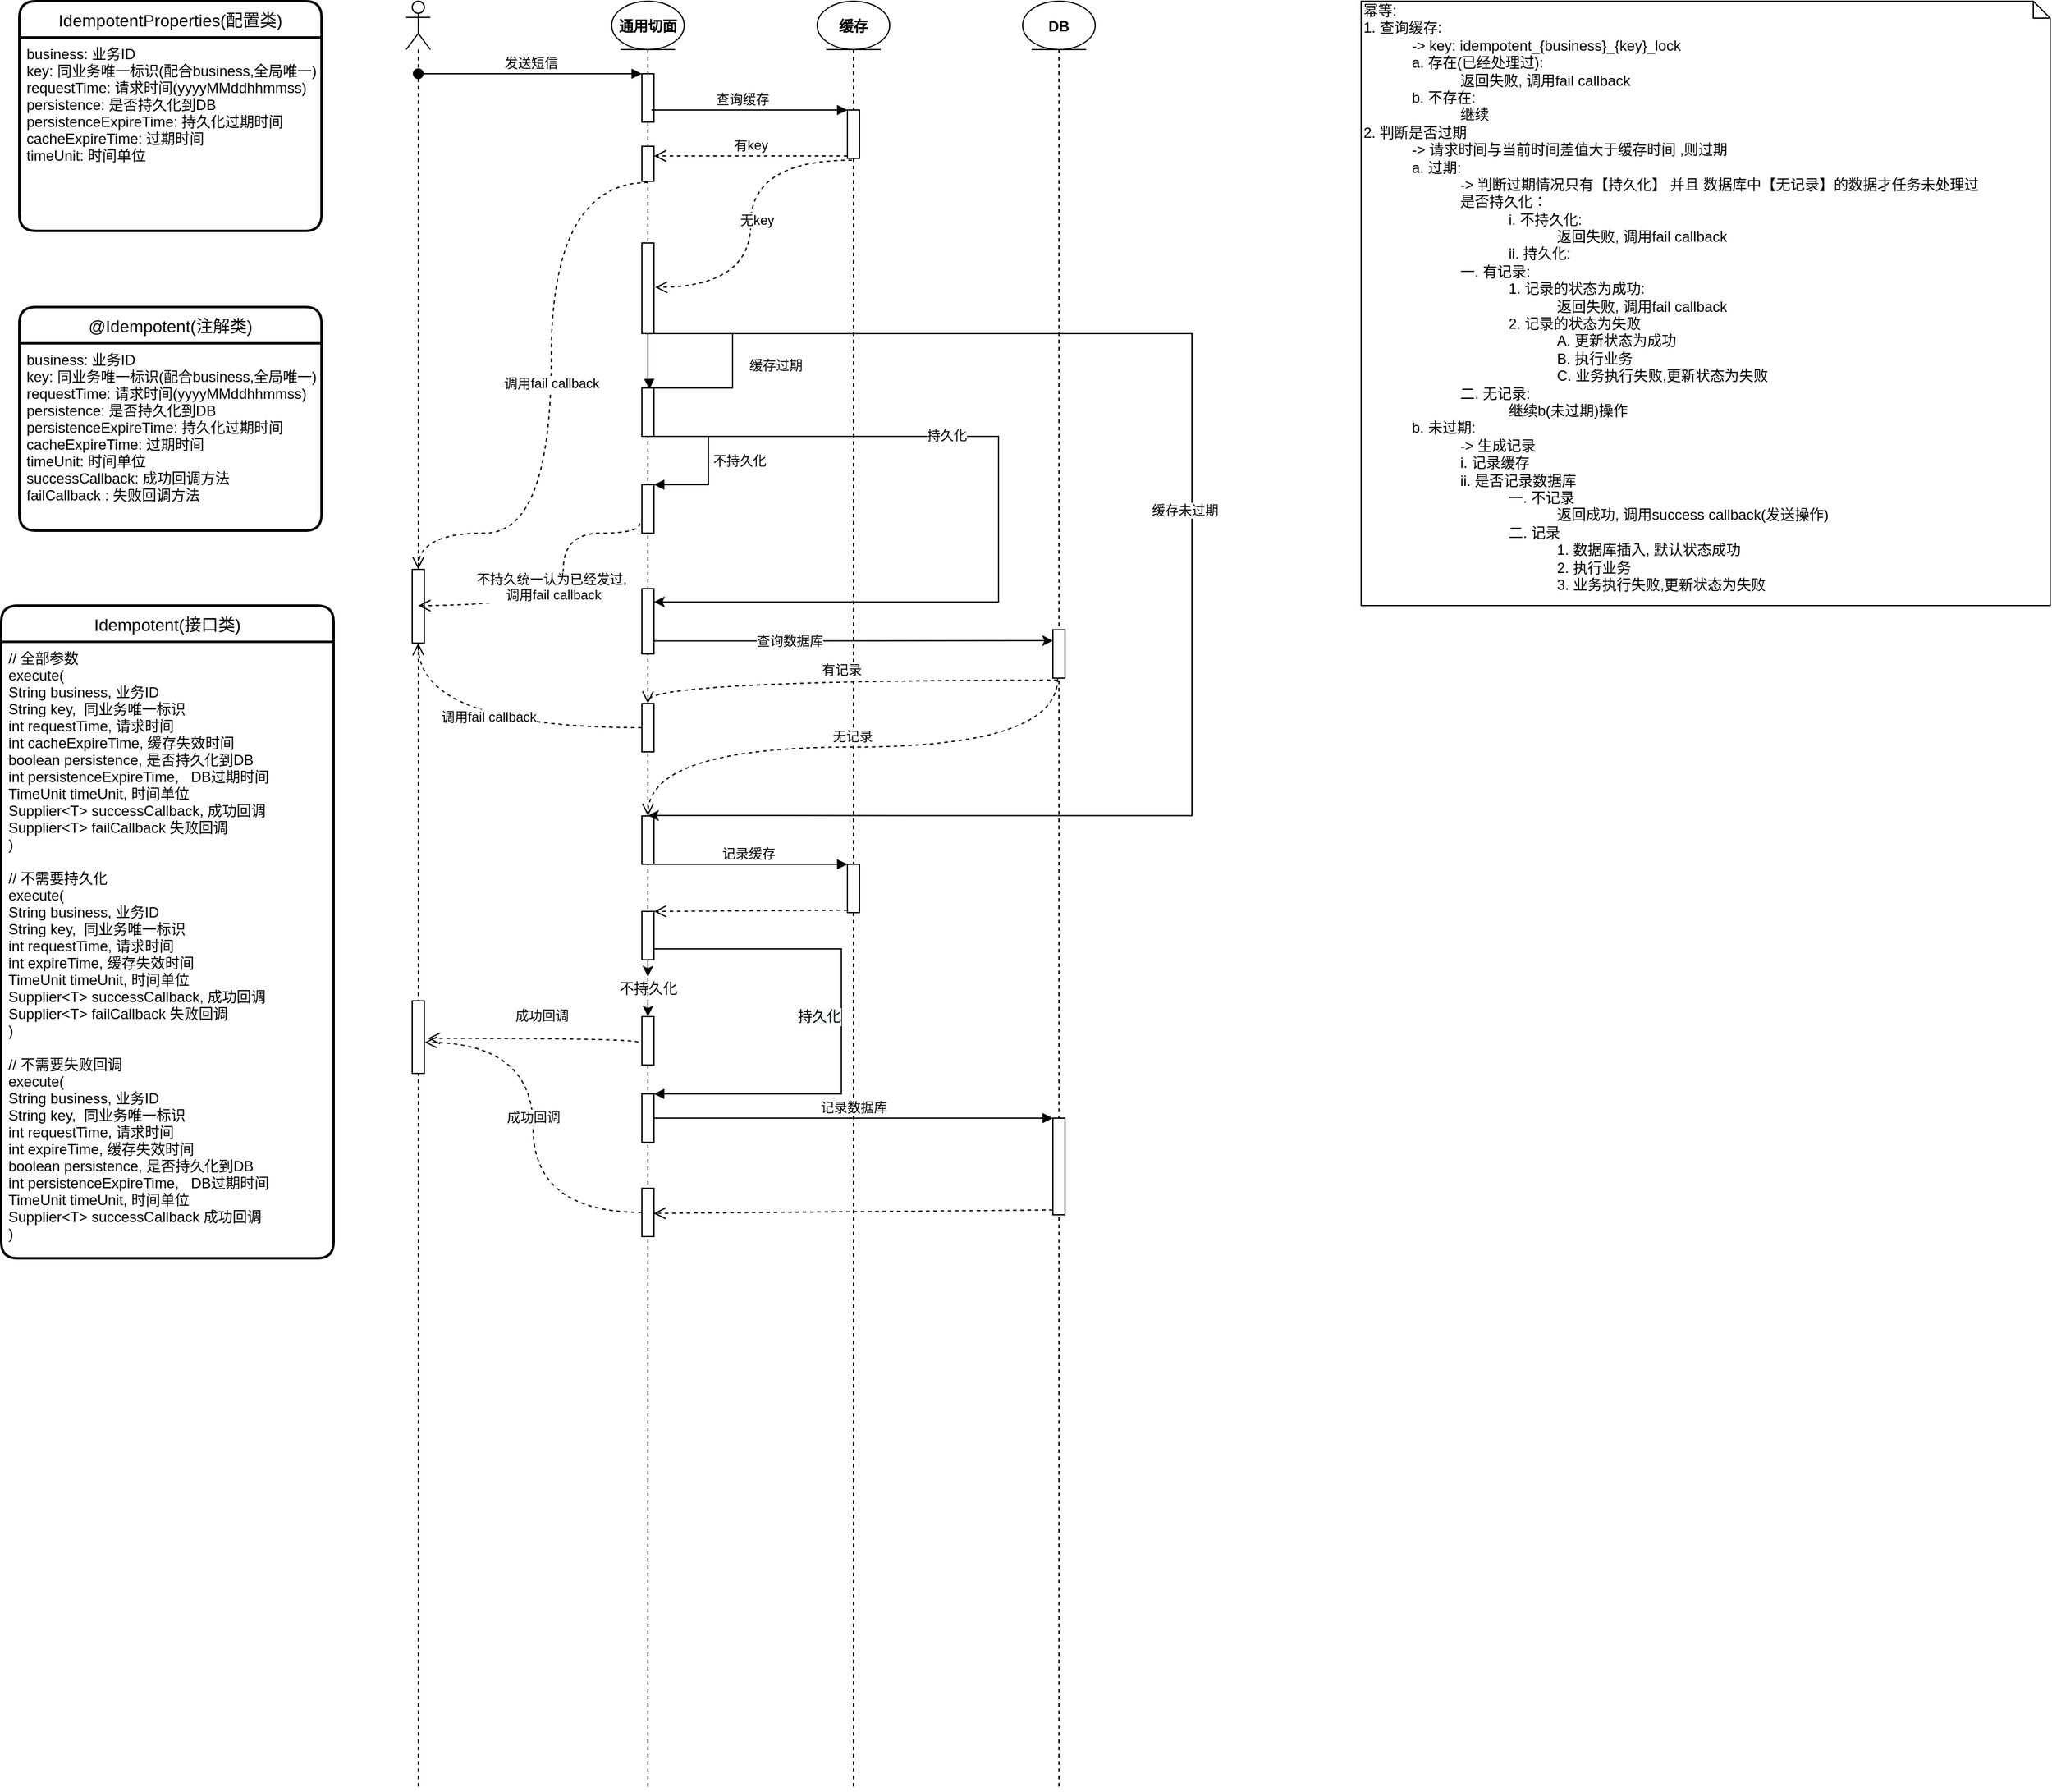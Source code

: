 <mxfile version="13.7.9" type="github">
  <diagram name="幂等" id="74e2e168-ea6b-b213-b513-2b3c1d86103e">
    <mxGraphModel dx="2414" dy="1446" grid="1" gridSize="10" guides="1" tooltips="1" connect="1" arrows="1" fold="1" page="1" pageScale="1" pageWidth="1100" pageHeight="850" background="#ffffff" math="0" shadow="0">
      <root>
        <mxCell id="0" />
        <mxCell id="1" parent="0" />
        <mxCell id="Dr7aWHiYQWJMJAfqMdh1-3" value="IdempotentProperties(配置类)" style="swimlane;childLayout=stackLayout;horizontal=1;startSize=30;horizontalStack=0;rounded=1;fontSize=14;fontStyle=0;strokeWidth=2;resizeParent=0;resizeLast=1;shadow=0;dashed=0;align=center;" parent="1" vertex="1">
          <mxGeometry x="40" y="80" width="250" height="190" as="geometry" />
        </mxCell>
        <mxCell id="Dr7aWHiYQWJMJAfqMdh1-4" value="business: 业务ID&#xa;key: 同业务唯一标识(配合business,全局唯一)&#xa;requestTime: 请求时间(yyyyMMddhhmmss)&#xa;persistence: 是否持久化到DB&#xa;persistenceExpireTime: 持久化过期时间&#xa;cacheExpireTime: 过期时间&#xa;timeUnit: 时间单位&#xa;&#xa;" style="align=left;strokeColor=none;fillColor=none;spacingLeft=4;fontSize=12;verticalAlign=top;resizable=0;rotatable=0;part=1;" parent="Dr7aWHiYQWJMJAfqMdh1-3" vertex="1">
          <mxGeometry y="30" width="250" height="160" as="geometry" />
        </mxCell>
        <mxCell id="Dr7aWHiYQWJMJAfqMdh1-1" value="@Idempotent(注解类)" style="swimlane;childLayout=stackLayout;horizontal=1;startSize=30;horizontalStack=0;rounded=1;fontSize=14;fontStyle=0;strokeWidth=2;resizeParent=0;resizeLast=1;shadow=0;dashed=0;align=center;" parent="1" vertex="1">
          <mxGeometry x="40" y="333" width="250" height="185" as="geometry" />
        </mxCell>
        <mxCell id="Dr7aWHiYQWJMJAfqMdh1-2" value="business: 业务ID&#xa;key: 同业务唯一标识(配合business,全局唯一)&#xa;requestTime: 请求时间(yyyyMMddhhmmss)&#xa;persistence: 是否持久化到DB&#xa;persistenceExpireTime: 持久化过期时间&#xa;cacheExpireTime: 过期时间&#xa;timeUnit: 时间单位&#xa;successCallback: 成功回调方法&#xa;failCallback : 失败回调方法&#xa;&#xa;&#xa;" style="align=left;strokeColor=none;fillColor=none;spacingLeft=4;fontSize=12;verticalAlign=top;resizable=0;rotatable=0;part=1;" parent="Dr7aWHiYQWJMJAfqMdh1-1" vertex="1">
          <mxGeometry y="30" width="250" height="155" as="geometry" />
        </mxCell>
        <mxCell id="N3oFsb0zca_vRXjRVCQ4-1" value="Idempotent(接口类)" style="swimlane;childLayout=stackLayout;horizontal=1;startSize=30;horizontalStack=0;rounded=1;fontSize=14;fontStyle=0;strokeWidth=2;resizeParent=0;resizeLast=1;shadow=0;dashed=0;align=center;" vertex="1" parent="1">
          <mxGeometry x="25" y="580" width="275" height="540" as="geometry" />
        </mxCell>
        <mxCell id="N3oFsb0zca_vRXjRVCQ4-2" value="// 全部参数&#xa;execute(&#xa;String business, 业务ID&#xa;String key,  同业务唯一标识&#xa;int requestTime, 请求时间&#xa;int cacheExpireTime, 缓存失效时间&#xa;boolean persistence, 是否持久化到DB&#xa;int persistenceExpireTime,   DB过期时间&#xa;TimeUnit timeUnit, 时间单位&#xa;Supplier&lt;T&gt; successCallback, 成功回调&#xa;Supplier&lt;T&gt; failCallback 失败回调&#xa;)&#xa;&#xa;// 不需要持久化&#xa;execute(&#xa;String business, 业务ID&#xa;String key,  同业务唯一标识&#xa;int requestTime, 请求时间&#xa;int expireTime, 缓存失效时间&#xa;TimeUnit timeUnit, 时间单位&#xa;Supplier&lt;T&gt; successCallback, 成功回调&#xa;Supplier&lt;T&gt; failCallback 失败回调&#xa;)&#xa;&#xa;// 不需要失败回调&#xa;execute(&#xa;String business, 业务ID&#xa;String key,  同业务唯一标识&#xa;int requestTime, 请求时间&#xa;int expireTime, 缓存失效时间&#xa;boolean persistence, 是否持久化到DB&#xa;int persistenceExpireTime,   DB过期时间&#xa;TimeUnit timeUnit, 时间单位&#xa;Supplier&lt;T&gt; successCallback 成功回调&#xa;)&#xa;" style="align=left;strokeColor=none;fillColor=none;spacingLeft=4;fontSize=12;verticalAlign=top;resizable=0;rotatable=0;part=1;" vertex="1" parent="N3oFsb0zca_vRXjRVCQ4-1">
          <mxGeometry y="30" width="275" height="510" as="geometry" />
        </mxCell>
        <mxCell id="N3oFsb0zca_vRXjRVCQ4-3" value="" style="shape=umlLifeline;participant=umlActor;perimeter=lifelinePerimeter;whiteSpace=wrap;html=1;container=1;collapsible=0;recursiveResize=0;verticalAlign=top;spacingTop=36;outlineConnect=0;" vertex="1" parent="1">
          <mxGeometry x="360" y="80" width="20" height="1480" as="geometry" />
        </mxCell>
        <mxCell id="N3oFsb0zca_vRXjRVCQ4-29" value="" style="html=1;points=[];perimeter=orthogonalPerimeter;" vertex="1" parent="N3oFsb0zca_vRXjRVCQ4-3">
          <mxGeometry x="5" y="470" width="10" height="61" as="geometry" />
        </mxCell>
        <mxCell id="N3oFsb0zca_vRXjRVCQ4-69" value="" style="html=1;points=[];perimeter=orthogonalPerimeter;" vertex="1" parent="N3oFsb0zca_vRXjRVCQ4-3">
          <mxGeometry x="5" y="827" width="10" height="60" as="geometry" />
        </mxCell>
        <mxCell id="N3oFsb0zca_vRXjRVCQ4-7" value="" style="shape=umlLifeline;participant=umlEntity;perimeter=lifelinePerimeter;whiteSpace=wrap;html=1;container=1;collapsible=0;recursiveResize=0;verticalAlign=top;spacingTop=36;outlineConnect=0;" vertex="1" parent="1">
          <mxGeometry x="530" y="80" width="60" height="1480" as="geometry" />
        </mxCell>
        <mxCell id="N3oFsb0zca_vRXjRVCQ4-12" value="" style="html=1;points=[];perimeter=orthogonalPerimeter;" vertex="1" parent="N3oFsb0zca_vRXjRVCQ4-7">
          <mxGeometry x="25" y="60" width="10" height="40" as="geometry" />
        </mxCell>
        <mxCell id="N3oFsb0zca_vRXjRVCQ4-15" value="通用切面" style="text;align=center;fontStyle=1;verticalAlign=middle;spacingLeft=3;spacingRight=3;strokeColor=none;rotatable=0;points=[[0,0.5],[1,0.5]];portConstraint=eastwest;" vertex="1" parent="N3oFsb0zca_vRXjRVCQ4-7">
          <mxGeometry x="-10" y="7" width="80" height="26" as="geometry" />
        </mxCell>
        <mxCell id="N3oFsb0zca_vRXjRVCQ4-28" value="" style="html=1;points=[];perimeter=orthogonalPerimeter;" vertex="1" parent="N3oFsb0zca_vRXjRVCQ4-7">
          <mxGeometry x="25" y="120" width="10" height="29" as="geometry" />
        </mxCell>
        <mxCell id="N3oFsb0zca_vRXjRVCQ4-33" value="" style="html=1;points=[];perimeter=orthogonalPerimeter;" vertex="1" parent="N3oFsb0zca_vRXjRVCQ4-7">
          <mxGeometry x="25" y="200" width="10" height="75" as="geometry" />
        </mxCell>
        <mxCell id="N3oFsb0zca_vRXjRVCQ4-35" value="" style="html=1;points=[];perimeter=orthogonalPerimeter;" vertex="1" parent="N3oFsb0zca_vRXjRVCQ4-7">
          <mxGeometry x="25" y="486" width="10" height="54" as="geometry" />
        </mxCell>
        <mxCell id="N3oFsb0zca_vRXjRVCQ4-41" value="" style="html=1;points=[];perimeter=orthogonalPerimeter;" vertex="1" parent="N3oFsb0zca_vRXjRVCQ4-7">
          <mxGeometry x="25" y="581" width="10" height="40" as="geometry" />
        </mxCell>
        <mxCell id="N3oFsb0zca_vRXjRVCQ4-48" value="" style="html=1;points=[];perimeter=orthogonalPerimeter;" vertex="1" parent="N3oFsb0zca_vRXjRVCQ4-7">
          <mxGeometry x="25" y="674" width="10" height="40" as="geometry" />
        </mxCell>
        <mxCell id="N3oFsb0zca_vRXjRVCQ4-49" value="" style="edgeStyle=orthogonalEdgeStyle;rounded=0;orthogonalLoop=1;jettySize=auto;html=1;entryX=0.507;entryY=-0.008;entryDx=0;entryDy=0;entryPerimeter=0;" edge="1" parent="N3oFsb0zca_vRXjRVCQ4-7" target="N3oFsb0zca_vRXjRVCQ4-48">
          <mxGeometry relative="1" as="geometry">
            <mxPoint x="30" y="275" as="sourcePoint" />
            <Array as="points">
              <mxPoint x="480" y="275" />
              <mxPoint x="480" y="674" />
            </Array>
          </mxGeometry>
        </mxCell>
        <mxCell id="N3oFsb0zca_vRXjRVCQ4-50" value="缓存未过期" style="edgeLabel;html=1;align=center;verticalAlign=middle;resizable=0;points=[];" vertex="1" connectable="0" parent="N3oFsb0zca_vRXjRVCQ4-49">
          <mxGeometry x="-0.083" y="-6" relative="1" as="geometry">
            <mxPoint as="offset" />
          </mxGeometry>
        </mxCell>
        <mxCell id="N3oFsb0zca_vRXjRVCQ4-126" value="" style="rounded=0;orthogonalLoop=1;jettySize=auto;html=1;" edge="1" parent="N3oFsb0zca_vRXjRVCQ4-7" source="N3oFsb0zca_vRXjRVCQ4-127" target="N3oFsb0zca_vRXjRVCQ4-125">
          <mxGeometry relative="1" as="geometry" />
        </mxCell>
        <mxCell id="N3oFsb0zca_vRXjRVCQ4-61" value="" style="html=1;points=[];perimeter=orthogonalPerimeter;" vertex="1" parent="N3oFsb0zca_vRXjRVCQ4-7">
          <mxGeometry x="25" y="753" width="10" height="40" as="geometry" />
        </mxCell>
        <mxCell id="N3oFsb0zca_vRXjRVCQ4-65" value="" style="html=1;points=[];perimeter=orthogonalPerimeter;" vertex="1" parent="N3oFsb0zca_vRXjRVCQ4-7">
          <mxGeometry x="25" y="904" width="10" height="40" as="geometry" />
        </mxCell>
        <mxCell id="N3oFsb0zca_vRXjRVCQ4-66" value="&lt;span style=&quot;font-size: 12px ; text-align: center ; background-color: rgb(248 , 249 , 250)&quot;&gt;持久化&lt;/span&gt;" style="edgeStyle=orthogonalEdgeStyle;html=1;align=left;spacingLeft=2;endArrow=block;rounded=0;entryX=1;entryY=0;exitX=0.599;exitY=0.997;exitDx=0;exitDy=0;exitPerimeter=0;" edge="1" target="N3oFsb0zca_vRXjRVCQ4-65" parent="N3oFsb0zca_vRXjRVCQ4-7" source="N3oFsb0zca_vRXjRVCQ4-61">
          <mxGeometry x="0.011" y="-40" relative="1" as="geometry">
            <mxPoint x="30" y="824" as="sourcePoint" />
            <Array as="points">
              <mxPoint x="35" y="793" />
              <mxPoint x="35" y="784" />
              <mxPoint x="190" y="784" />
              <mxPoint x="190" y="904" />
            </Array>
            <mxPoint as="offset" />
          </mxGeometry>
        </mxCell>
        <mxCell id="N3oFsb0zca_vRXjRVCQ4-68" value="" style="html=1;points=[];perimeter=orthogonalPerimeter;" vertex="1" parent="N3oFsb0zca_vRXjRVCQ4-7">
          <mxGeometry x="25" y="982" width="10" height="40" as="geometry" />
        </mxCell>
        <mxCell id="N3oFsb0zca_vRXjRVCQ4-37" value="缓存过期" style="edgeStyle=orthogonalEdgeStyle;html=1;align=left;spacingLeft=2;endArrow=block;rounded=0;entryX=0.633;entryY=0.025;entryDx=0;entryDy=0;entryPerimeter=0;" edge="1" parent="N3oFsb0zca_vRXjRVCQ4-7" source="N3oFsb0zca_vRXjRVCQ4-97" target="N3oFsb0zca_vRXjRVCQ4-97">
          <mxGeometry x="0.224" y="10" relative="1" as="geometry">
            <mxPoint x="36.13" y="275.01" as="sourcePoint" />
            <Array as="points">
              <mxPoint x="30" y="275" />
              <mxPoint x="100" y="275" />
              <mxPoint x="100" y="320" />
              <mxPoint x="31" y="320" />
            </Array>
            <mxPoint x="100" y="300" as="targetPoint" />
            <mxPoint as="offset" />
          </mxGeometry>
        </mxCell>
        <mxCell id="N3oFsb0zca_vRXjRVCQ4-97" value="" style="html=1;points=[];perimeter=orthogonalPerimeter;" vertex="1" parent="N3oFsb0zca_vRXjRVCQ4-7">
          <mxGeometry x="25" y="320" width="10" height="40" as="geometry" />
        </mxCell>
        <mxCell id="N3oFsb0zca_vRXjRVCQ4-103" value="" style="html=1;points=[];perimeter=orthogonalPerimeter;" vertex="1" parent="N3oFsb0zca_vRXjRVCQ4-7">
          <mxGeometry x="25" y="400" width="10" height="40" as="geometry" />
        </mxCell>
        <mxCell id="N3oFsb0zca_vRXjRVCQ4-104" value="不持久化" style="edgeStyle=orthogonalEdgeStyle;html=1;align=left;spacingLeft=2;endArrow=block;rounded=0;entryX=1;entryY=0;" edge="1" target="N3oFsb0zca_vRXjRVCQ4-103" parent="N3oFsb0zca_vRXjRVCQ4-7" source="N3oFsb0zca_vRXjRVCQ4-97">
          <mxGeometry relative="1" as="geometry">
            <mxPoint x="55" y="360" as="sourcePoint" />
            <Array as="points">
              <mxPoint x="80" y="360" />
              <mxPoint x="80" y="400" />
            </Array>
          </mxGeometry>
        </mxCell>
        <mxCell id="N3oFsb0zca_vRXjRVCQ4-125" value="" style="html=1;points=[];perimeter=orthogonalPerimeter;" vertex="1" parent="N3oFsb0zca_vRXjRVCQ4-7">
          <mxGeometry x="25" y="840" width="10" height="40" as="geometry" />
        </mxCell>
        <mxCell id="N3oFsb0zca_vRXjRVCQ4-127" value="不持久化" style="text;html=1;align=center;verticalAlign=middle;resizable=0;points=[];autosize=1;" vertex="1" parent="N3oFsb0zca_vRXjRVCQ4-7">
          <mxGeometry y="807" width="60" height="20" as="geometry" />
        </mxCell>
        <mxCell id="N3oFsb0zca_vRXjRVCQ4-128" value="" style="rounded=0;orthogonalLoop=1;jettySize=auto;html=1;" edge="1" parent="N3oFsb0zca_vRXjRVCQ4-7" source="N3oFsb0zca_vRXjRVCQ4-61" target="N3oFsb0zca_vRXjRVCQ4-127">
          <mxGeometry relative="1" as="geometry">
            <mxPoint x="560" y="873" as="sourcePoint" />
            <mxPoint x="560" y="920" as="targetPoint" />
          </mxGeometry>
        </mxCell>
        <mxCell id="N3oFsb0zca_vRXjRVCQ4-131" value="" style="edgeStyle=orthogonalEdgeStyle;rounded=0;orthogonalLoop=1;jettySize=auto;html=1;" edge="1" parent="N3oFsb0zca_vRXjRVCQ4-7" source="N3oFsb0zca_vRXjRVCQ4-97">
          <mxGeometry relative="1" as="geometry">
            <mxPoint x="45" y="516" as="sourcePoint" />
            <mxPoint x="35" y="497" as="targetPoint" />
            <Array as="points">
              <mxPoint x="320" y="360" />
              <mxPoint x="320" y="497" />
            </Array>
          </mxGeometry>
        </mxCell>
        <mxCell id="N3oFsb0zca_vRXjRVCQ4-132" value="持久化" style="edgeLabel;html=1;align=center;verticalAlign=middle;resizable=0;points=[];" vertex="1" connectable="0" parent="N3oFsb0zca_vRXjRVCQ4-131">
          <mxGeometry x="-0.317" y="1" relative="1" as="geometry">
            <mxPoint as="offset" />
          </mxGeometry>
        </mxCell>
        <mxCell id="N3oFsb0zca_vRXjRVCQ4-13" value="发送短信" style="html=1;verticalAlign=bottom;startArrow=oval;endArrow=block;startSize=8;" edge="1" target="N3oFsb0zca_vRXjRVCQ4-12" parent="1" source="N3oFsb0zca_vRXjRVCQ4-3">
          <mxGeometry relative="1" as="geometry">
            <mxPoint x="490" y="180" as="sourcePoint" />
            <Array as="points">
              <mxPoint x="390" y="140" />
            </Array>
          </mxGeometry>
        </mxCell>
        <mxCell id="N3oFsb0zca_vRXjRVCQ4-19" value="" style="shape=umlLifeline;participant=umlEntity;perimeter=lifelinePerimeter;whiteSpace=wrap;html=1;container=1;collapsible=0;recursiveResize=0;verticalAlign=top;spacingTop=36;outlineConnect=0;" vertex="1" parent="1">
          <mxGeometry x="700" y="80" width="60" height="1480" as="geometry" />
        </mxCell>
        <mxCell id="N3oFsb0zca_vRXjRVCQ4-21" value="缓存" style="text;align=center;fontStyle=1;verticalAlign=middle;spacingLeft=3;spacingRight=3;strokeColor=none;rotatable=0;points=[[0,0.5],[1,0.5]];portConstraint=eastwest;" vertex="1" parent="N3oFsb0zca_vRXjRVCQ4-19">
          <mxGeometry x="-10" y="7" width="80" height="26" as="geometry" />
        </mxCell>
        <mxCell id="N3oFsb0zca_vRXjRVCQ4-25" value="" style="html=1;points=[];perimeter=orthogonalPerimeter;" vertex="1" parent="N3oFsb0zca_vRXjRVCQ4-19">
          <mxGeometry x="25" y="90" width="10" height="40" as="geometry" />
        </mxCell>
        <mxCell id="N3oFsb0zca_vRXjRVCQ4-58" value="" style="html=1;points=[];perimeter=orthogonalPerimeter;" vertex="1" parent="N3oFsb0zca_vRXjRVCQ4-19">
          <mxGeometry x="25" y="714" width="10" height="40" as="geometry" />
        </mxCell>
        <mxCell id="N3oFsb0zca_vRXjRVCQ4-22" value="" style="shape=umlLifeline;participant=umlEntity;perimeter=lifelinePerimeter;whiteSpace=wrap;html=1;container=1;collapsible=0;recursiveResize=0;verticalAlign=top;spacingTop=36;outlineConnect=0;" vertex="1" parent="1">
          <mxGeometry x="870" y="80" width="60" height="1480" as="geometry" />
        </mxCell>
        <mxCell id="N3oFsb0zca_vRXjRVCQ4-24" value="DB" style="text;align=center;fontStyle=1;verticalAlign=middle;spacingLeft=3;spacingRight=3;strokeColor=none;rotatable=0;points=[[0,0.5],[1,0.5]];portConstraint=eastwest;" vertex="1" parent="N3oFsb0zca_vRXjRVCQ4-22">
          <mxGeometry x="-10" y="7" width="80" height="26" as="geometry" />
        </mxCell>
        <mxCell id="N3oFsb0zca_vRXjRVCQ4-38" value="" style="html=1;points=[];perimeter=orthogonalPerimeter;" vertex="1" parent="N3oFsb0zca_vRXjRVCQ4-22">
          <mxGeometry x="25" y="520" width="10" height="40" as="geometry" />
        </mxCell>
        <mxCell id="N3oFsb0zca_vRXjRVCQ4-62" value="" style="html=1;points=[];perimeter=orthogonalPerimeter;" vertex="1" parent="N3oFsb0zca_vRXjRVCQ4-22">
          <mxGeometry x="25" y="924" width="10" height="80" as="geometry" />
        </mxCell>
        <mxCell id="N3oFsb0zca_vRXjRVCQ4-26" value="查询缓存" style="html=1;verticalAlign=bottom;endArrow=block;entryX=0;entryY=0;" edge="1" target="N3oFsb0zca_vRXjRVCQ4-25" parent="1">
          <mxGeometry relative="1" as="geometry">
            <mxPoint x="570" y="170" as="sourcePoint" />
            <Array as="points">
              <mxPoint x="560" y="170" />
            </Array>
          </mxGeometry>
        </mxCell>
        <mxCell id="N3oFsb0zca_vRXjRVCQ4-27" value="有key" style="html=1;verticalAlign=bottom;endArrow=open;dashed=1;endSize=8;exitX=0;exitY=0.95;" edge="1" source="N3oFsb0zca_vRXjRVCQ4-25" parent="1" target="N3oFsb0zca_vRXjRVCQ4-28">
          <mxGeometry relative="1" as="geometry">
            <mxPoint x="565" y="220" as="targetPoint" />
            <Array as="points" />
          </mxGeometry>
        </mxCell>
        <mxCell id="N3oFsb0zca_vRXjRVCQ4-30" value="调用fail callback" style="html=1;verticalAlign=bottom;endArrow=open;dashed=1;endSize=8;edgeStyle=orthogonalEdgeStyle;curved=1;" edge="1" parent="1" target="N3oFsb0zca_vRXjRVCQ4-29">
          <mxGeometry relative="1" as="geometry">
            <mxPoint x="560" y="230" as="sourcePoint" />
            <mxPoint x="480" y="230" as="targetPoint" />
            <Array as="points">
              <mxPoint x="480" y="230" />
              <mxPoint x="480" y="520" />
              <mxPoint x="370" y="520" />
            </Array>
          </mxGeometry>
        </mxCell>
        <mxCell id="N3oFsb0zca_vRXjRVCQ4-31" value="无key" style="html=1;verticalAlign=bottom;endArrow=open;dashed=1;endSize=8;edgeStyle=orthogonalEdgeStyle;curved=1;exitX=0.38;exitY=1.038;exitDx=0;exitDy=0;exitPerimeter=0;entryX=1.1;entryY=0.489;entryDx=0;entryDy=0;entryPerimeter=0;" edge="1" parent="1" source="N3oFsb0zca_vRXjRVCQ4-25" target="N3oFsb0zca_vRXjRVCQ4-33">
          <mxGeometry x="0.062" y="5" relative="1" as="geometry">
            <mxPoint x="690" y="250" as="sourcePoint" />
            <mxPoint x="570" y="260" as="targetPoint" />
            <mxPoint as="offset" />
          </mxGeometry>
        </mxCell>
        <mxCell id="N3oFsb0zca_vRXjRVCQ4-39" value="" style="edgeStyle=orthogonalEdgeStyle;curved=1;rounded=0;orthogonalLoop=1;jettySize=auto;html=1;exitX=0.9;exitY=0.802;exitDx=0;exitDy=0;exitPerimeter=0;" edge="1" parent="1" source="N3oFsb0zca_vRXjRVCQ4-35">
          <mxGeometry relative="1" as="geometry">
            <mxPoint x="570" y="624" as="sourcePoint" />
            <mxPoint x="895" y="609" as="targetPoint" />
          </mxGeometry>
        </mxCell>
        <mxCell id="N3oFsb0zca_vRXjRVCQ4-40" value="查询数据库" style="edgeLabel;html=1;align=center;verticalAlign=middle;resizable=0;points=[];" vertex="1" connectable="0" parent="N3oFsb0zca_vRXjRVCQ4-39">
          <mxGeometry x="-0.317" y="1" relative="1" as="geometry">
            <mxPoint as="offset" />
          </mxGeometry>
        </mxCell>
        <mxCell id="N3oFsb0zca_vRXjRVCQ4-43" value="有记录" style="html=1;verticalAlign=bottom;endArrow=open;dashed=1;endSize=8;exitX=0.392;exitY=1.042;exitDx=0;exitDy=0;exitPerimeter=0;edgeStyle=orthogonalEdgeStyle;curved=1;" edge="1" parent="1" source="N3oFsb0zca_vRXjRVCQ4-38">
          <mxGeometry relative="1" as="geometry">
            <mxPoint x="560.0" y="661.0" as="targetPoint" />
            <mxPoint x="720" y="661.0" as="sourcePoint" />
            <Array as="points">
              <mxPoint x="899" y="641" />
              <mxPoint x="560" y="641" />
            </Array>
          </mxGeometry>
        </mxCell>
        <mxCell id="N3oFsb0zca_vRXjRVCQ4-44" value="调用fail callback" style="html=1;verticalAlign=bottom;endArrow=open;dashed=1;endSize=8;edgeStyle=orthogonalEdgeStyle;curved=1;" edge="1" parent="1" source="N3oFsb0zca_vRXjRVCQ4-41" target="N3oFsb0zca_vRXjRVCQ4-29">
          <mxGeometry relative="1" as="geometry">
            <mxPoint x="560" y="520" as="sourcePoint" />
            <mxPoint x="450" y="510" as="targetPoint" />
            <Array as="points" />
          </mxGeometry>
        </mxCell>
        <mxCell id="N3oFsb0zca_vRXjRVCQ4-46" value="无记录" style="html=1;verticalAlign=bottom;endArrow=open;dashed=1;endSize=8;edgeStyle=orthogonalEdgeStyle;curved=1;exitX=0.392;exitY=1.008;exitDx=0;exitDy=0;exitPerimeter=0;" edge="1" parent="1" source="N3oFsb0zca_vRXjRVCQ4-38" target="N3oFsb0zca_vRXjRVCQ4-48">
          <mxGeometry relative="1" as="geometry">
            <mxPoint x="570.0" y="671" as="targetPoint" />
            <mxPoint x="908.92" y="617.68" as="sourcePoint" />
            <Array as="points" />
          </mxGeometry>
        </mxCell>
        <mxCell id="N3oFsb0zca_vRXjRVCQ4-59" value="记录缓存" style="html=1;verticalAlign=bottom;endArrow=block;entryX=0;entryY=0;" edge="1" target="N3oFsb0zca_vRXjRVCQ4-58" parent="1">
          <mxGeometry relative="1" as="geometry">
            <mxPoint x="559.5" y="794" as="sourcePoint" />
          </mxGeometry>
        </mxCell>
        <mxCell id="N3oFsb0zca_vRXjRVCQ4-60" value="" style="html=1;verticalAlign=bottom;endArrow=open;dashed=1;endSize=8;exitX=0;exitY=0.95;" edge="1" source="N3oFsb0zca_vRXjRVCQ4-58" parent="1" target="N3oFsb0zca_vRXjRVCQ4-61">
          <mxGeometry relative="1" as="geometry">
            <mxPoint x="655" y="910" as="targetPoint" />
          </mxGeometry>
        </mxCell>
        <mxCell id="N3oFsb0zca_vRXjRVCQ4-63" value="记录数据库" style="html=1;verticalAlign=bottom;endArrow=block;entryX=0;entryY=0;" edge="1" target="N3oFsb0zca_vRXjRVCQ4-62" parent="1" source="N3oFsb0zca_vRXjRVCQ4-65">
          <mxGeometry relative="1" as="geometry">
            <mxPoint x="825" y="984" as="sourcePoint" />
          </mxGeometry>
        </mxCell>
        <mxCell id="N3oFsb0zca_vRXjRVCQ4-64" value="" style="html=1;verticalAlign=bottom;endArrow=open;dashed=1;endSize=8;exitX=0;exitY=0.95;entryX=0.967;entryY=0.521;entryDx=0;entryDy=0;entryPerimeter=0;" edge="1" source="N3oFsb0zca_vRXjRVCQ4-62" parent="1" target="N3oFsb0zca_vRXjRVCQ4-68">
          <mxGeometry relative="1" as="geometry">
            <mxPoint x="600" y="1084" as="targetPoint" />
          </mxGeometry>
        </mxCell>
        <mxCell id="N3oFsb0zca_vRXjRVCQ4-72" value="&lt;div&gt;&lt;div&gt;幂等:&lt;/div&gt;&lt;div&gt;1. 查询缓存:&lt;/div&gt;&lt;/div&gt;&lt;blockquote style=&quot;margin: 0 0 0 40px ; border: none ; padding: 0px&quot;&gt;&lt;div&gt;&lt;div&gt;-&amp;gt; key: idempotent_{business}_{key}_lock&lt;/div&gt;&lt;/div&gt;&lt;/blockquote&gt;&lt;blockquote style=&quot;margin: 0 0 0 40px ; border: none ; padding: 0px&quot;&gt;&lt;div&gt;&lt;div&gt;a. 存在(已经处理过):&amp;nbsp;&lt;/div&gt;&lt;/div&gt;&lt;/blockquote&gt;&lt;blockquote style=&quot;margin: 0 0 0 40px ; border: none ; padding: 0px&quot;&gt;&lt;blockquote style=&quot;margin: 0 0 0 40px ; border: none ; padding: 0px&quot;&gt;&lt;div&gt;&lt;div&gt;返回失败, 调用fail callback&lt;/div&gt;&lt;/div&gt;&lt;/blockquote&gt;&lt;/blockquote&gt;&lt;blockquote style=&quot;margin: 0 0 0 40px ; border: none ; padding: 0px&quot;&gt;&lt;div&gt;&lt;div&gt;b. 不存在:&lt;/div&gt;&lt;/div&gt;&lt;/blockquote&gt;&lt;blockquote style=&quot;margin: 0 0 0 40px ; border: none ; padding: 0px&quot;&gt;&lt;blockquote style=&quot;margin: 0 0 0 40px ; border: none ; padding: 0px&quot;&gt;&lt;div&gt;&lt;div&gt;继续&lt;/div&gt;&lt;/div&gt;&lt;/blockquote&gt;&lt;/blockquote&gt;&lt;div&gt;&lt;div&gt;2. 判断是否过期&lt;/div&gt;&lt;/div&gt;&lt;blockquote style=&quot;margin: 0 0 0 40px ; border: none ; padding: 0px&quot;&gt;&lt;div&gt;&lt;div&gt;-&amp;gt; 请求时间与当前时间差值大于缓存时间 ,则过期&lt;/div&gt;&lt;/div&gt;&lt;div&gt;&lt;div&gt;a. 过期:&lt;/div&gt;&lt;/div&gt;&lt;/blockquote&gt;&lt;blockquote style=&quot;margin: 0 0 0 40px ; border: none ; padding: 0px&quot;&gt;&lt;blockquote style=&quot;margin: 0 0 0 40px ; border: none ; padding: 0px&quot;&gt;&lt;div&gt;&lt;div&gt;-&amp;gt; 判断过期情况只有【持久化】 并且 数据库中【无记录】的数据才任务未处理过&lt;/div&gt;&lt;/div&gt;&lt;/blockquote&gt;&lt;blockquote style=&quot;margin: 0 0 0 40px ; border: none ; padding: 0px&quot;&gt;&lt;div&gt;&lt;div&gt;是否持久化：&lt;/div&gt;&lt;/div&gt;&lt;/blockquote&gt;&lt;/blockquote&gt;&lt;blockquote style=&quot;margin: 0 0 0 40px ; border: none ; padding: 0px&quot;&gt;&lt;blockquote style=&quot;margin: 0 0 0 40px ; border: none ; padding: 0px&quot;&gt;&lt;blockquote style=&quot;margin: 0 0 0 40px ; border: none ; padding: 0px&quot;&gt;&lt;div&gt;&lt;div&gt;i. 不持久化:&lt;/div&gt;&lt;/div&gt;&lt;/blockquote&gt;&lt;/blockquote&gt;&lt;blockquote style=&quot;margin: 0 0 0 40px ; border: none ; padding: 0px&quot;&gt;&lt;blockquote style=&quot;margin: 0 0 0 40px ; border: none ; padding: 0px&quot;&gt;&lt;blockquote style=&quot;margin: 0 0 0 40px ; border: none ; padding: 0px&quot;&gt;&lt;div&gt;&lt;div&gt;返回失败, 调用fail callback&lt;/div&gt;&lt;/div&gt;&lt;/blockquote&gt;&lt;/blockquote&gt;&lt;/blockquote&gt;&lt;blockquote style=&quot;margin: 0 0 0 40px ; border: none ; padding: 0px&quot;&gt;&lt;blockquote style=&quot;margin: 0 0 0 40px ; border: none ; padding: 0px&quot;&gt;&lt;div&gt;&lt;div&gt;ii. 持久化:&lt;/div&gt;&lt;/div&gt;&lt;/blockquote&gt;&lt;/blockquote&gt;&lt;/blockquote&gt;&lt;blockquote style=&quot;margin: 0 0 0 40px ; border: none ; padding: 0px&quot;&gt;&lt;blockquote style=&quot;margin: 0 0 0 40px ; border: none ; padding: 0px&quot;&gt;&lt;div&gt;&lt;div&gt;一. 有记录:&lt;/div&gt;&lt;/div&gt;&lt;/blockquote&gt;&lt;/blockquote&gt;&lt;blockquote style=&quot;margin: 0 0 0 40px ; border: none ; padding: 0px&quot;&gt;&lt;blockquote style=&quot;margin: 0 0 0 40px ; border: none ; padding: 0px&quot;&gt;&lt;blockquote style=&quot;margin: 0 0 0 40px ; border: none ; padding: 0px&quot;&gt;&lt;div&gt;&lt;div&gt;1. 记录的状态为成功:&lt;/div&gt;&lt;/div&gt;&lt;/blockquote&gt;&lt;/blockquote&gt;&lt;blockquote style=&quot;margin: 0 0 0 40px ; border: none ; padding: 0px&quot;&gt;&lt;blockquote style=&quot;margin: 0 0 0 40px ; border: none ; padding: 0px&quot;&gt;&lt;blockquote style=&quot;margin: 0 0 0 40px ; border: none ; padding: 0px&quot;&gt;&lt;div&gt;&lt;div&gt;返回失败, 调用fail callback&lt;/div&gt;&lt;/div&gt;&lt;/blockquote&gt;&lt;/blockquote&gt;&lt;/blockquote&gt;&lt;blockquote style=&quot;margin: 0 0 0 40px ; border: none ; padding: 0px&quot;&gt;&lt;blockquote style=&quot;margin: 0 0 0 40px ; border: none ; padding: 0px&quot;&gt;&lt;div&gt;&lt;div&gt;2. 记录的状态为失败&lt;/div&gt;&lt;/div&gt;&lt;/blockquote&gt;&lt;/blockquote&gt;&lt;blockquote style=&quot;margin: 0 0 0 40px ; border: none ; padding: 0px&quot;&gt;&lt;blockquote style=&quot;margin: 0 0 0 40px ; border: none ; padding: 0px&quot;&gt;&lt;blockquote style=&quot;margin: 0 0 0 40px ; border: none ; padding: 0px&quot;&gt;&lt;div&gt;&lt;div&gt;A. 更新状态为成功&lt;/div&gt;&lt;/div&gt;&lt;/blockquote&gt;&lt;/blockquote&gt;&lt;/blockquote&gt;&lt;blockquote style=&quot;margin: 0 0 0 40px ; border: none ; padding: 0px&quot;&gt;&lt;blockquote style=&quot;margin: 0 0 0 40px ; border: none ; padding: 0px&quot;&gt;&lt;blockquote style=&quot;margin: 0 0 0 40px ; border: none ; padding: 0px&quot;&gt;&lt;div&gt;&lt;div&gt;B. 执行业务&lt;/div&gt;&lt;/div&gt;&lt;/blockquote&gt;&lt;/blockquote&gt;&lt;/blockquote&gt;&lt;blockquote style=&quot;margin: 0 0 0 40px ; border: none ; padding: 0px&quot;&gt;&lt;blockquote style=&quot;margin: 0 0 0 40px ; border: none ; padding: 0px&quot;&gt;&lt;blockquote style=&quot;margin: 0 0 0 40px ; border: none ; padding: 0px&quot;&gt;&lt;div&gt;&lt;div&gt;C. 业务执行失败,更新状态为失败&lt;/div&gt;&lt;/div&gt;&lt;/blockquote&gt;&lt;/blockquote&gt;&lt;/blockquote&gt;&lt;/blockquote&gt;&lt;blockquote style=&quot;margin: 0 0 0 40px ; border: none ; padding: 0px&quot;&gt;&lt;blockquote style=&quot;margin: 0 0 0 40px ; border: none ; padding: 0px&quot;&gt;&lt;div&gt;&lt;div&gt;二. 无记录:&lt;/div&gt;&lt;/div&gt;&lt;/blockquote&gt;&lt;/blockquote&gt;&lt;blockquote style=&quot;margin: 0 0 0 40px ; border: none ; padding: 0px&quot;&gt;&lt;blockquote style=&quot;margin: 0 0 0 40px ; border: none ; padding: 0px&quot;&gt;&lt;blockquote style=&quot;margin: 0 0 0 40px ; border: none ; padding: 0px&quot;&gt;&lt;div&gt;&lt;div&gt;继续b(未过期)操作&lt;/div&gt;&lt;/div&gt;&lt;/blockquote&gt;&lt;/blockquote&gt;&lt;/blockquote&gt;&lt;blockquote style=&quot;margin: 0 0 0 40px ; border: none ; padding: 0px&quot;&gt;&lt;div&gt;&lt;div&gt;b. 未过期:&lt;/div&gt;&lt;/div&gt;&lt;/blockquote&gt;&lt;blockquote style=&quot;margin: 0 0 0 40px ; border: none ; padding: 0px&quot;&gt;&lt;blockquote style=&quot;margin: 0 0 0 40px ; border: none ; padding: 0px&quot;&gt;&lt;div&gt;&lt;div&gt;-&amp;gt; 生成记录&lt;/div&gt;&lt;/div&gt;&lt;/blockquote&gt;&lt;blockquote style=&quot;margin: 0 0 0 40px ; border: none ; padding: 0px&quot;&gt;&lt;div&gt;&lt;div&gt;i. 记录缓存&lt;/div&gt;&lt;/div&gt;&lt;/blockquote&gt;&lt;blockquote style=&quot;margin: 0 0 0 40px ; border: none ; padding: 0px&quot;&gt;&lt;div&gt;&lt;div&gt;ii. 是否记录数据库&lt;/div&gt;&lt;/div&gt;&lt;/blockquote&gt;&lt;/blockquote&gt;&lt;blockquote style=&quot;margin: 0 0 0 40px ; border: none ; padding: 0px&quot;&gt;&lt;blockquote style=&quot;margin: 0 0 0 40px ; border: none ; padding: 0px&quot;&gt;&lt;blockquote style=&quot;margin: 0 0 0 40px ; border: none ; padding: 0px&quot;&gt;&lt;div&gt;&lt;div&gt;一. 不记录&lt;/div&gt;&lt;/div&gt;&lt;/blockquote&gt;&lt;/blockquote&gt;&lt;/blockquote&gt;&lt;blockquote style=&quot;margin: 0 0 0 40px ; border: none ; padding: 0px&quot;&gt;&lt;blockquote style=&quot;margin: 0 0 0 40px ; border: none ; padding: 0px&quot;&gt;&lt;blockquote style=&quot;margin: 0 0 0 40px ; border: none ; padding: 0px&quot;&gt;&lt;blockquote style=&quot;margin: 0 0 0 40px ; border: none ; padding: 0px&quot;&gt;&lt;div&gt;&lt;div&gt;返回成功, 调用success callback(发送操作)&lt;/div&gt;&lt;/div&gt;&lt;/blockquote&gt;&lt;/blockquote&gt;&lt;/blockquote&gt;&lt;/blockquote&gt;&lt;blockquote style=&quot;margin: 0 0 0 40px ; border: none ; padding: 0px&quot;&gt;&lt;blockquote style=&quot;margin: 0 0 0 40px ; border: none ; padding: 0px&quot;&gt;&lt;blockquote style=&quot;margin: 0 0 0 40px ; border: none ; padding: 0px&quot;&gt;&lt;div&gt;&lt;div&gt;二. 记录&lt;/div&gt;&lt;/div&gt;&lt;/blockquote&gt;&lt;/blockquote&gt;&lt;blockquote style=&quot;margin: 0 0 0 40px ; border: none ; padding: 0px&quot;&gt;&lt;blockquote style=&quot;margin: 0 0 0 40px ; border: none ; padding: 0px&quot;&gt;&lt;blockquote style=&quot;margin: 0 0 0 40px ; border: none ; padding: 0px&quot;&gt;&lt;div&gt;&lt;div&gt;1. 数据库插入, 默认状态成功&lt;/div&gt;&lt;/div&gt;&lt;/blockquote&gt;&lt;/blockquote&gt;&lt;/blockquote&gt;&lt;blockquote style=&quot;margin: 0 0 0 40px ; border: none ; padding: 0px&quot;&gt;&lt;blockquote style=&quot;margin: 0 0 0 40px ; border: none ; padding: 0px&quot;&gt;&lt;blockquote style=&quot;margin: 0 0 0 40px ; border: none ; padding: 0px&quot;&gt;&lt;div&gt;&lt;div&gt;2. 执行业务&lt;/div&gt;&lt;/div&gt;&lt;/blockquote&gt;&lt;/blockquote&gt;&lt;/blockquote&gt;&lt;blockquote style=&quot;margin: 0 0 0 40px ; border: none ; padding: 0px&quot;&gt;&lt;blockquote style=&quot;margin: 0 0 0 40px ; border: none ; padding: 0px&quot;&gt;&lt;blockquote style=&quot;margin: 0 0 0 40px ; border: none ; padding: 0px&quot;&gt;&lt;div&gt;&lt;div&gt;3. 业务执行失败,更新状态为失败&lt;/div&gt;&lt;/div&gt;&lt;/blockquote&gt;&lt;/blockquote&gt;&lt;/blockquote&gt;&lt;/blockquote&gt;&lt;div&gt;&lt;span&gt;			&lt;/span&gt;&lt;/div&gt;" style="shape=note;whiteSpace=wrap;html=1;size=14;verticalAlign=top;align=left;spacingTop=-6;" vertex="1" parent="1">
          <mxGeometry x="1150" y="80" width="570" height="500" as="geometry" />
        </mxCell>
        <mxCell id="N3oFsb0zca_vRXjRVCQ4-74" value="成功回调" style="html=1;verticalAlign=bottom;endArrow=open;dashed=1;endSize=8;edgeStyle=orthogonalEdgeStyle;curved=1;entryX=1.3;entryY=0.517;entryDx=0;entryDy=0;entryPerimeter=0;exitX=-0.3;exitY=0.533;exitDx=0;exitDy=0;exitPerimeter=0;" edge="1" parent="1" source="N3oFsb0zca_vRXjRVCQ4-125" target="N3oFsb0zca_vRXjRVCQ4-69">
          <mxGeometry x="-0.056" y="-10" relative="1" as="geometry">
            <mxPoint x="560" y="680" as="sourcePoint" />
            <mxPoint x="375" y="941" as="targetPoint" />
            <Array as="points">
              <mxPoint x="552" y="938" />
            </Array>
            <mxPoint as="offset" />
          </mxGeometry>
        </mxCell>
        <mxCell id="N3oFsb0zca_vRXjRVCQ4-75" value="成功回调" style="html=1;verticalAlign=bottom;endArrow=open;dashed=1;endSize=8;edgeStyle=orthogonalEdgeStyle;curved=1;entryX=1.033;entryY=0.572;entryDx=0;entryDy=0;entryPerimeter=0;" edge="1" parent="1" source="N3oFsb0zca_vRXjRVCQ4-68" target="N3oFsb0zca_vRXjRVCQ4-69">
          <mxGeometry relative="1" as="geometry">
            <mxPoint x="490" y="1030" as="sourcePoint" />
            <mxPoint x="370" y="875" as="targetPoint" />
            <Array as="points" />
          </mxGeometry>
        </mxCell>
        <mxCell id="N3oFsb0zca_vRXjRVCQ4-105" value="不持久统一认为已经发过,&lt;br&gt;&amp;nbsp;调用fail callback" style="html=1;verticalAlign=bottom;endArrow=open;dashed=1;endSize=8;edgeStyle=orthogonalEdgeStyle;curved=1;exitX=-0.167;exitY=0.8;exitDx=0;exitDy=0;exitPerimeter=0;" edge="1" parent="1" source="N3oFsb0zca_vRXjRVCQ4-103">
          <mxGeometry x="0.125" relative="1" as="geometry">
            <mxPoint x="570" y="240" as="sourcePoint" />
            <mxPoint x="370" y="580" as="targetPoint" />
            <Array as="points">
              <mxPoint x="553" y="520" />
              <mxPoint x="490" y="520" />
              <mxPoint x="490" y="580" />
            </Array>
            <mxPoint as="offset" />
          </mxGeometry>
        </mxCell>
      </root>
    </mxGraphModel>
  </diagram>
</mxfile>
